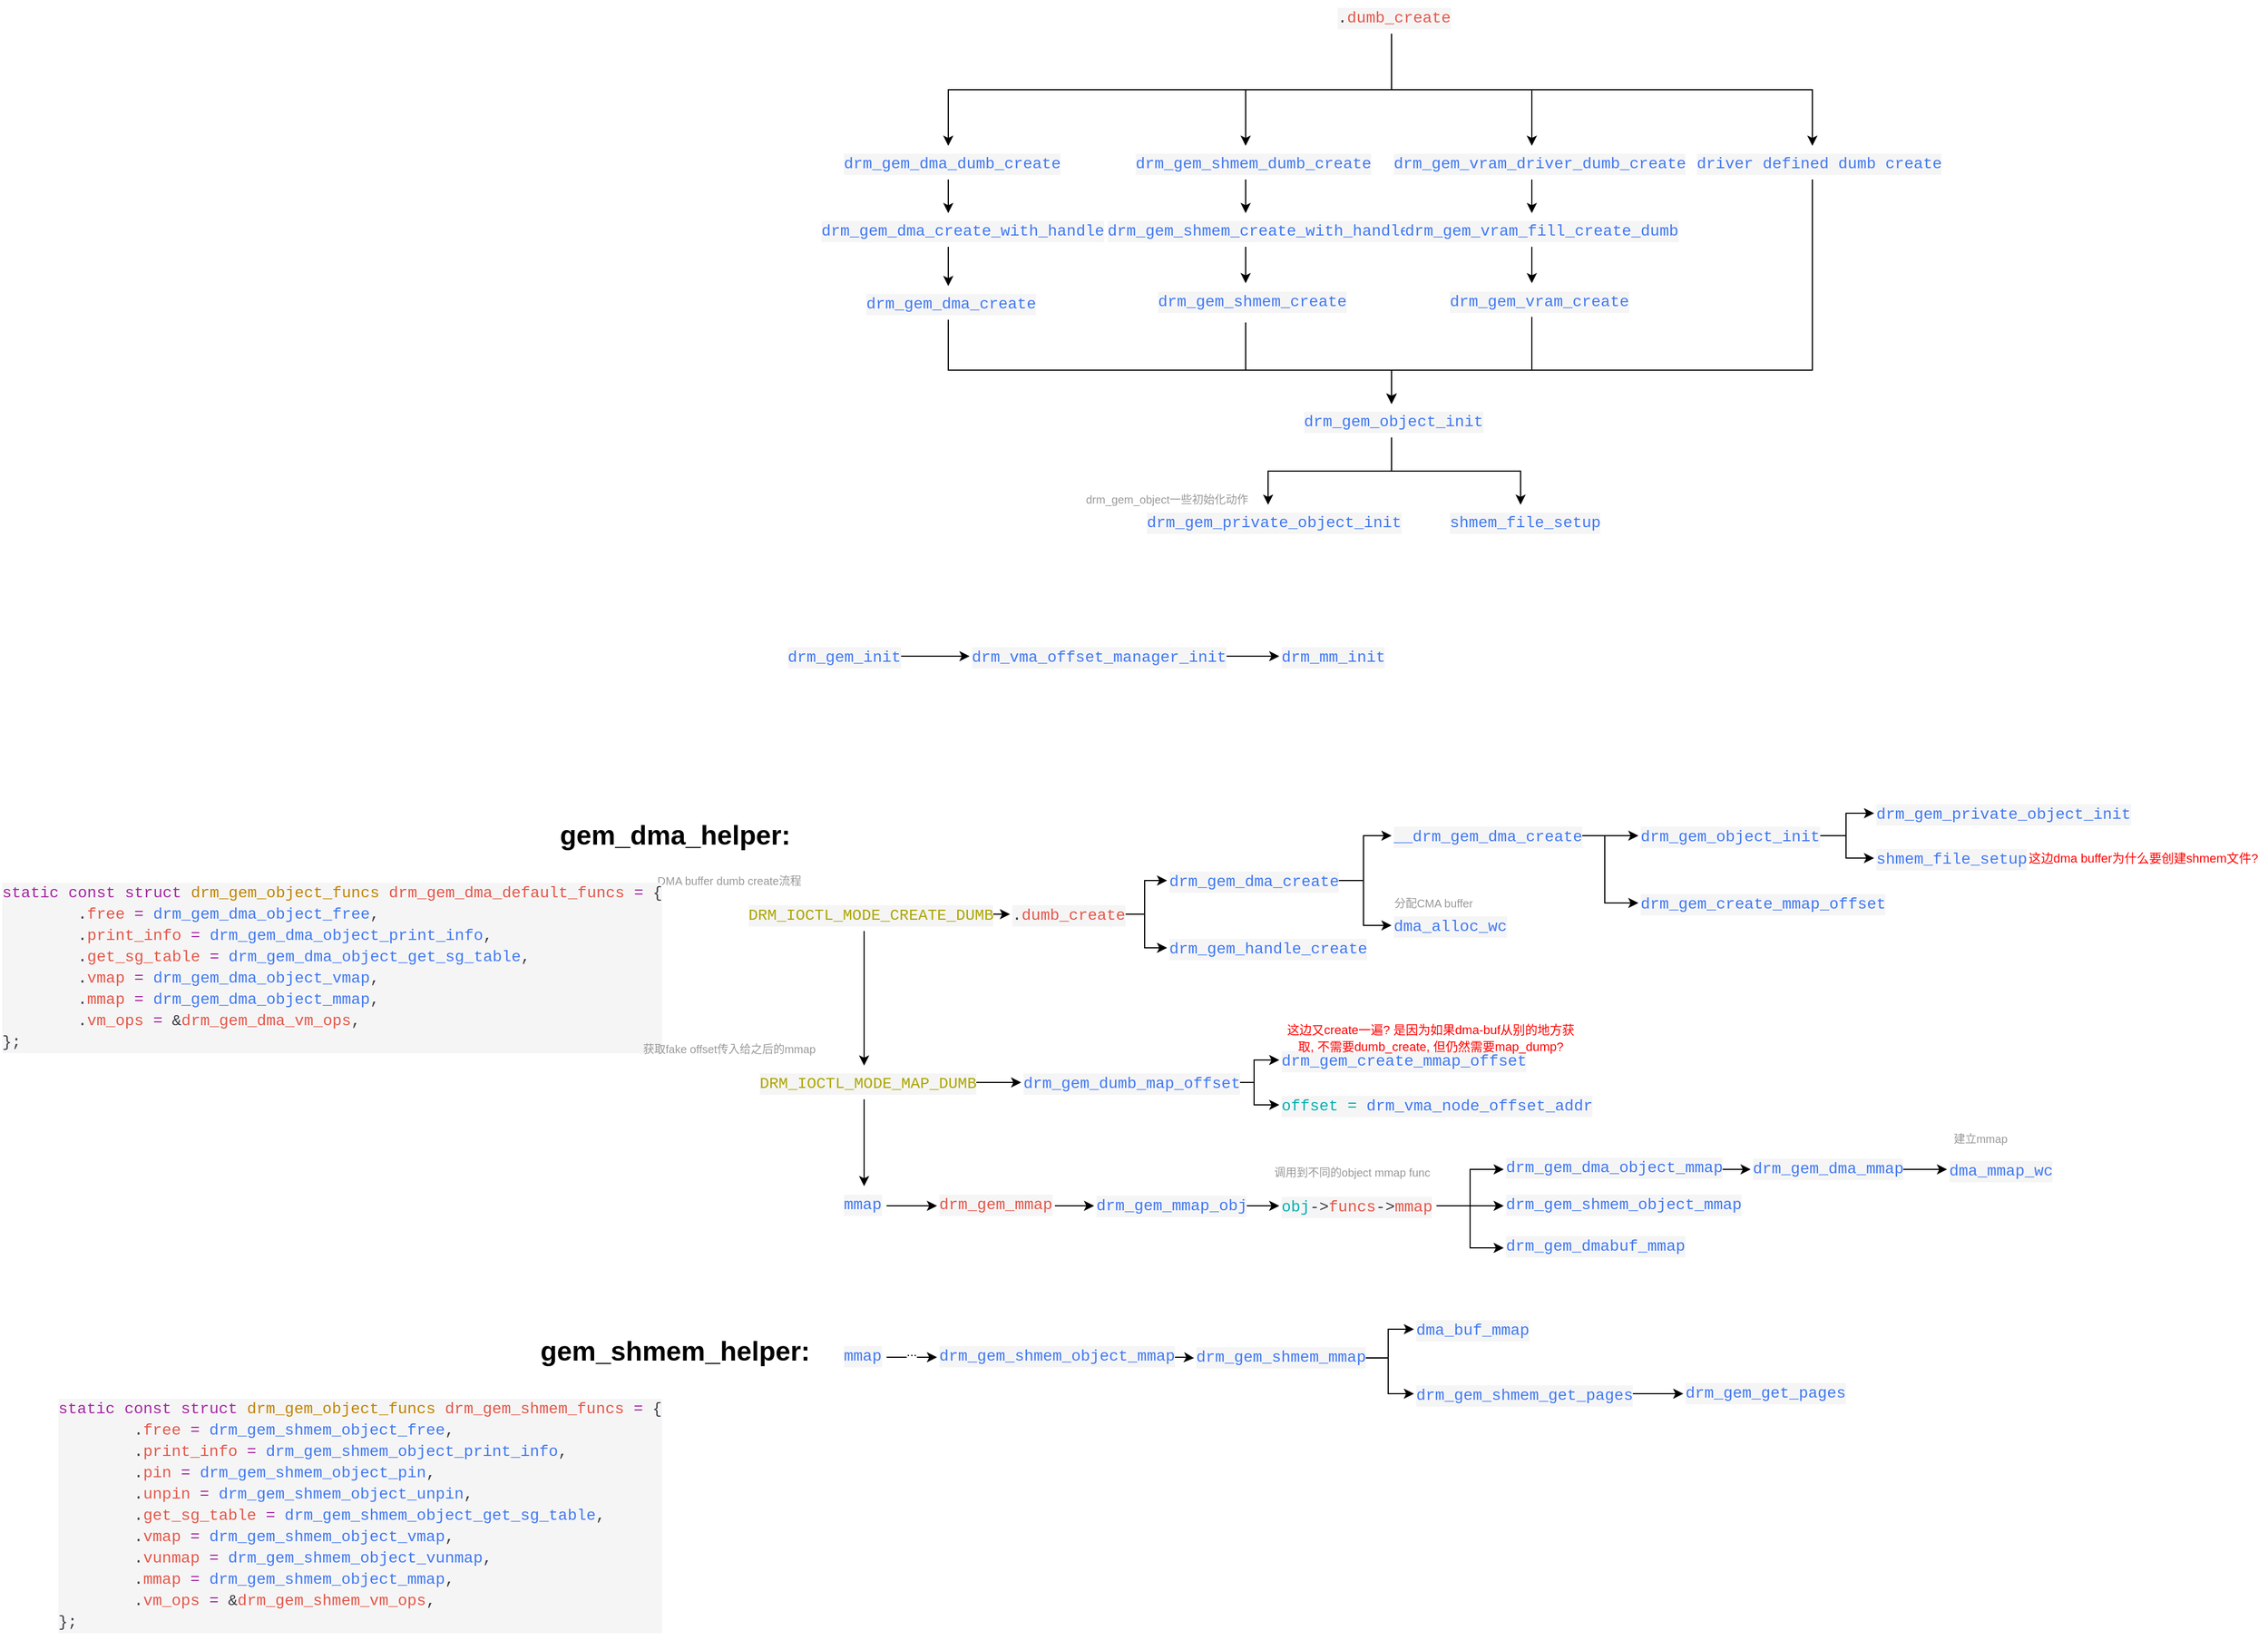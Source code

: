 <mxfile version="25.0.3">
  <diagram name="Page-1" id="AEgjjvO949h8U1DsjeQs">
    <mxGraphModel dx="2079" dy="1802" grid="1" gridSize="10" guides="1" tooltips="1" connect="1" arrows="1" fold="1" page="1" pageScale="1" pageWidth="827" pageHeight="1169" math="0" shadow="0">
      <root>
        <mxCell id="0" />
        <mxCell id="1" parent="0" />
        <mxCell id="wKVGD-c93seen6UMFnr9-6" style="edgeStyle=orthogonalEdgeStyle;rounded=0;orthogonalLoop=1;jettySize=auto;html=1;exitX=0.5;exitY=1;exitDx=0;exitDy=0;entryX=0.5;entryY=0;entryDx=0;entryDy=0;" parent="1" source="wKVGD-c93seen6UMFnr9-2" target="wKVGD-c93seen6UMFnr9-4" edge="1">
          <mxGeometry relative="1" as="geometry" />
        </mxCell>
        <mxCell id="wKVGD-c93seen6UMFnr9-8" style="edgeStyle=orthogonalEdgeStyle;rounded=0;orthogonalLoop=1;jettySize=auto;html=1;exitX=0.5;exitY=1;exitDx=0;exitDy=0;entryX=0.5;entryY=0;entryDx=0;entryDy=0;" parent="1" source="wKVGD-c93seen6UMFnr9-2" target="wKVGD-c93seen6UMFnr9-7" edge="1">
          <mxGeometry relative="1" as="geometry" />
        </mxCell>
        <mxCell id="wKVGD-c93seen6UMFnr9-2" value="&lt;div style=&quot;color: #383a42;background-color: #f5f5f5;font-family: Consolas, &#39;Courier New&#39;, monospace;font-weight: normal;font-size: 14px;line-height: 19px;white-space: pre;&quot;&gt;&lt;div&gt;&lt;span style=&quot;color: #4078f2;&quot;&gt;drm_gem_object_init&lt;/span&gt;&lt;/div&gt;&lt;/div&gt;" style="text;whiteSpace=wrap;html=1;" parent="1" vertex="1">
          <mxGeometry x="510" y="-150" width="160" height="30" as="geometry" />
        </mxCell>
        <mxCell id="wKVGD-c93seen6UMFnr9-4" value="&lt;div style=&quot;color: #383a42;background-color: #f5f5f5;font-family: Consolas, &#39;Courier New&#39;, monospace;font-weight: normal;font-size: 14px;line-height: 19px;white-space: pre;&quot;&gt;&lt;div&gt;&lt;span style=&quot;color: #4078f2;&quot;&gt;drm_gem_private_object_init&lt;/span&gt;&lt;/div&gt;&lt;/div&gt;" style="text;whiteSpace=wrap;html=1;" parent="1" vertex="1">
          <mxGeometry x="370" y="-60" width="220" height="30" as="geometry" />
        </mxCell>
        <mxCell id="wKVGD-c93seen6UMFnr9-5" value="&lt;font color=&quot;#999999&quot; style=&quot;font-size: 10px;&quot;&gt;drm_gem_object一些初始化动作&lt;/font&gt;" style="text;html=1;align=center;verticalAlign=middle;whiteSpace=wrap;rounded=0;" parent="1" vertex="1">
          <mxGeometry x="300" y="-80" width="180" height="30" as="geometry" />
        </mxCell>
        <mxCell id="wKVGD-c93seen6UMFnr9-7" value="&lt;div style=&quot;color: #383a42;background-color: #f5f5f5;font-family: Consolas, &#39;Courier New&#39;, monospace;font-weight: normal;font-size: 14px;line-height: 19px;white-space: pre;&quot;&gt;&lt;div&gt;&lt;span style=&quot;color: #4078f2;&quot;&gt;shmem_file_setup&lt;/span&gt;&lt;/div&gt;&lt;/div&gt;" style="text;whiteSpace=wrap;html=1;" parent="1" vertex="1">
          <mxGeometry x="640" y="-60" width="130" height="30" as="geometry" />
        </mxCell>
        <mxCell id="wKVGD-c93seen6UMFnr9-26" style="edgeStyle=orthogonalEdgeStyle;rounded=0;orthogonalLoop=1;jettySize=auto;html=1;exitX=0.5;exitY=1;exitDx=0;exitDy=0;entryX=0.5;entryY=0;entryDx=0;entryDy=0;" parent="1" source="wKVGD-c93seen6UMFnr9-9" target="wKVGD-c93seen6UMFnr9-10" edge="1">
          <mxGeometry relative="1" as="geometry" />
        </mxCell>
        <mxCell id="wKVGD-c93seen6UMFnr9-51" style="edgeStyle=orthogonalEdgeStyle;rounded=0;orthogonalLoop=1;jettySize=auto;html=1;exitX=0.5;exitY=1;exitDx=0;exitDy=0;entryX=0.5;entryY=0;entryDx=0;entryDy=0;" parent="1" source="wKVGD-c93seen6UMFnr9-9" target="wKVGD-c93seen6UMFnr9-49" edge="1">
          <mxGeometry relative="1" as="geometry" />
        </mxCell>
        <mxCell id="wKVGD-c93seen6UMFnr9-57" style="edgeStyle=orthogonalEdgeStyle;rounded=0;orthogonalLoop=1;jettySize=auto;html=1;exitX=0.5;exitY=1;exitDx=0;exitDy=0;entryX=0.5;entryY=0;entryDx=0;entryDy=0;" parent="1" source="wKVGD-c93seen6UMFnr9-9" target="wKVGD-c93seen6UMFnr9-53" edge="1">
          <mxGeometry relative="1" as="geometry" />
        </mxCell>
        <mxCell id="wKVGD-c93seen6UMFnr9-58" style="edgeStyle=orthogonalEdgeStyle;rounded=0;orthogonalLoop=1;jettySize=auto;html=1;exitX=0.5;exitY=1;exitDx=0;exitDy=0;entryX=0.5;entryY=0;entryDx=0;entryDy=0;" parent="1" source="wKVGD-c93seen6UMFnr9-9" target="wKVGD-c93seen6UMFnr9-36" edge="1">
          <mxGeometry relative="1" as="geometry" />
        </mxCell>
        <mxCell id="wKVGD-c93seen6UMFnr9-9" value="&lt;div style=&quot;color: #383a42;background-color: #f5f5f5;font-family: Consolas, &#39;Courier New&#39;, monospace;font-weight: normal;font-size: 14px;line-height: 19px;white-space: pre;&quot;&gt;&lt;div style=&quot;line-height: 19px;&quot;&gt;.&lt;span style=&quot;color: #e45649;&quot;&gt;dumb_create&lt;/span&gt;&lt;/div&gt;&lt;/div&gt;" style="text;whiteSpace=wrap;html=1;" parent="1" vertex="1">
          <mxGeometry x="540" y="-510" width="100" height="30" as="geometry" />
        </mxCell>
        <mxCell id="wKVGD-c93seen6UMFnr9-44" value="" style="edgeStyle=orthogonalEdgeStyle;rounded=0;orthogonalLoop=1;jettySize=auto;html=1;" parent="1" source="wKVGD-c93seen6UMFnr9-10" target="wKVGD-c93seen6UMFnr9-14" edge="1">
          <mxGeometry relative="1" as="geometry" />
        </mxCell>
        <mxCell id="wKVGD-c93seen6UMFnr9-10" value="&lt;div style=&quot;color: #383a42;background-color: #f5f5f5;font-family: Consolas, &#39;Courier New&#39;, monospace;font-weight: normal;font-size: 14px;line-height: 19px;white-space: pre;&quot;&gt;&lt;div style=&quot;line-height: 19px;&quot;&gt;&lt;span style=&quot;color: #4078f2;&quot;&gt;drm_gem_dma_dumb_create&lt;/span&gt;&lt;/div&gt;&lt;/div&gt;" style="text;whiteSpace=wrap;html=1;" parent="1" vertex="1">
          <mxGeometry x="100" y="-380" width="190" height="30" as="geometry" />
        </mxCell>
        <mxCell id="wKVGD-c93seen6UMFnr9-65" style="edgeStyle=orthogonalEdgeStyle;rounded=0;orthogonalLoop=1;jettySize=auto;html=1;exitX=0.5;exitY=1;exitDx=0;exitDy=0;entryX=0.5;entryY=0;entryDx=0;entryDy=0;" parent="1" source="wKVGD-c93seen6UMFnr9-12" target="wKVGD-c93seen6UMFnr9-2" edge="1">
          <mxGeometry relative="1" as="geometry">
            <Array as="points">
              <mxPoint x="195" y="-180" />
              <mxPoint x="590" y="-180" />
            </Array>
          </mxGeometry>
        </mxCell>
        <mxCell id="wKVGD-c93seen6UMFnr9-12" value="&lt;div style=&quot;color: #383a42;background-color: #f5f5f5;font-family: Consolas, &#39;Courier New&#39;, monospace;font-weight: normal;font-size: 14px;line-height: 19px;white-space: pre;&quot;&gt;&lt;div&gt;&lt;span style=&quot;color: #4078f2;&quot;&gt;drm_gem_dma_create&lt;/span&gt;&lt;/div&gt;&lt;/div&gt;" style="text;whiteSpace=wrap;html=1;" parent="1" vertex="1">
          <mxGeometry x="120" y="-255" width="150" height="30" as="geometry" />
        </mxCell>
        <mxCell id="wKVGD-c93seen6UMFnr9-15" style="edgeStyle=orthogonalEdgeStyle;rounded=0;orthogonalLoop=1;jettySize=auto;html=1;exitX=0.5;exitY=1;exitDx=0;exitDy=0;entryX=0.5;entryY=0;entryDx=0;entryDy=0;" parent="1" source="wKVGD-c93seen6UMFnr9-14" target="wKVGD-c93seen6UMFnr9-12" edge="1">
          <mxGeometry relative="1" as="geometry" />
        </mxCell>
        <mxCell id="wKVGD-c93seen6UMFnr9-14" value="&lt;div style=&quot;color: #383a42;background-color: #f5f5f5;font-family: Consolas, &#39;Courier New&#39;, monospace;font-weight: normal;font-size: 14px;line-height: 19px;white-space: pre;&quot;&gt;&lt;div&gt;&lt;span style=&quot;color: #4078f2;&quot;&gt;drm_gem_dma_create_with_handle&lt;/span&gt;&lt;/div&gt;&lt;/div&gt;" style="text;whiteSpace=wrap;html=1;" parent="1" vertex="1">
          <mxGeometry x="80" y="-320" width="230" height="30" as="geometry" />
        </mxCell>
        <mxCell id="wKVGD-c93seen6UMFnr9-64" style="edgeStyle=orthogonalEdgeStyle;rounded=0;orthogonalLoop=1;jettySize=auto;html=1;exitX=0.5;exitY=1;exitDx=0;exitDy=0;entryX=0.5;entryY=0;entryDx=0;entryDy=0;" parent="1" source="wKVGD-c93seen6UMFnr9-31" target="wKVGD-c93seen6UMFnr9-2" edge="1">
          <mxGeometry relative="1" as="geometry">
            <Array as="points">
              <mxPoint x="715" y="-180" />
              <mxPoint x="590" y="-180" />
            </Array>
          </mxGeometry>
        </mxCell>
        <mxCell id="wKVGD-c93seen6UMFnr9-31" value="&lt;div style=&quot;color: #383a42;background-color: #f5f5f5;font-family: Consolas, &#39;Courier New&#39;, monospace;font-weight: normal;font-size: 14px;line-height: 19px;white-space: pre;&quot;&gt;&lt;div&gt;&lt;span style=&quot;color: #4078f2;&quot;&gt;drm_gem_vram_create&lt;/span&gt;&lt;/div&gt;&lt;/div&gt;" style="text;whiteSpace=wrap;html=1;" parent="1" vertex="1">
          <mxGeometry x="640" y="-257.5" width="150" height="30" as="geometry" />
        </mxCell>
        <mxCell id="wKVGD-c93seen6UMFnr9-37" style="edgeStyle=orthogonalEdgeStyle;rounded=0;orthogonalLoop=1;jettySize=auto;html=1;exitX=0.5;exitY=1;exitDx=0;exitDy=0;entryX=0.5;entryY=0;entryDx=0;entryDy=0;" parent="1" source="wKVGD-c93seen6UMFnr9-36" target="wKVGD-c93seen6UMFnr9-2" edge="1">
          <mxGeometry relative="1" as="geometry">
            <Array as="points">
              <mxPoint x="965" y="-180" />
              <mxPoint x="590" y="-180" />
              <mxPoint x="590" y="-150" />
            </Array>
          </mxGeometry>
        </mxCell>
        <mxCell id="wKVGD-c93seen6UMFnr9-36" value="&lt;div style=&quot;color: #383a42;background-color: #f5f5f5;font-family: Consolas, &#39;Courier New&#39;, monospace;font-weight: normal;font-size: 14px;line-height: 19px;white-space: pre;&quot;&gt;&lt;div&gt;&lt;span style=&quot;color: #4078f2;&quot;&gt;driver defined dumb create&lt;/span&gt;&lt;/div&gt;&lt;/div&gt;" style="text;whiteSpace=wrap;html=1;" parent="1" vertex="1">
          <mxGeometry x="860" y="-380" width="210" height="30" as="geometry" />
        </mxCell>
        <mxCell id="wKVGD-c93seen6UMFnr9-61" style="edgeStyle=orthogonalEdgeStyle;rounded=0;orthogonalLoop=1;jettySize=auto;html=1;exitX=0.5;exitY=1;exitDx=0;exitDy=0;entryX=0.5;entryY=0;entryDx=0;entryDy=0;" parent="1" source="wKVGD-c93seen6UMFnr9-38" target="wKVGD-c93seen6UMFnr9-2" edge="1">
          <mxGeometry relative="1" as="geometry">
            <Array as="points">
              <mxPoint x="460" y="-180" />
              <mxPoint x="590" y="-180" />
            </Array>
          </mxGeometry>
        </mxCell>
        <mxCell id="wKVGD-c93seen6UMFnr9-38" value="&lt;div style=&quot;color: #383a42;background-color: #f5f5f5;font-family: Consolas, &#39;Courier New&#39;, monospace;font-weight: normal;font-size: 14px;line-height: 19px;white-space: pre;&quot;&gt;&lt;div&gt;&lt;span style=&quot;color: #4078f2;&quot;&gt;drm_gem_shmem_create&lt;/span&gt;&lt;/div&gt;&lt;/div&gt;" style="text;whiteSpace=wrap;html=1;" parent="1" vertex="1">
          <mxGeometry x="380" y="-257.5" width="160" height="35" as="geometry" />
        </mxCell>
        <mxCell id="wKVGD-c93seen6UMFnr9-45" value="" style="edgeStyle=orthogonalEdgeStyle;rounded=0;orthogonalLoop=1;jettySize=auto;html=1;" parent="1" source="wKVGD-c93seen6UMFnr9-40" target="wKVGD-c93seen6UMFnr9-38" edge="1">
          <mxGeometry relative="1" as="geometry" />
        </mxCell>
        <mxCell id="wKVGD-c93seen6UMFnr9-40" value="&lt;div style=&quot;color: #383a42;background-color: #f5f5f5;font-family: Consolas, &#39;Courier New&#39;, monospace;font-weight: normal;font-size: 14px;line-height: 19px;white-space: pre;&quot;&gt;&lt;div&gt;&lt;span style=&quot;color: #4078f2;&quot;&gt;drm_gem_shmem_create_with_handle&lt;/span&gt;&lt;/div&gt;&lt;/div&gt;" style="text;whiteSpace=wrap;html=1;" parent="1" vertex="1">
          <mxGeometry x="335" y="-320" width="250" height="30" as="geometry" />
        </mxCell>
        <mxCell id="wKVGD-c93seen6UMFnr9-50" value="" style="edgeStyle=orthogonalEdgeStyle;rounded=0;orthogonalLoop=1;jettySize=auto;html=1;" parent="1" source="wKVGD-c93seen6UMFnr9-49" target="wKVGD-c93seen6UMFnr9-40" edge="1">
          <mxGeometry relative="1" as="geometry" />
        </mxCell>
        <mxCell id="wKVGD-c93seen6UMFnr9-49" value="&lt;div style=&quot;color: #383a42;background-color: #f5f5f5;font-family: Consolas, &#39;Courier New&#39;, monospace;font-weight: normal;font-size: 14px;line-height: 19px;white-space: pre;&quot;&gt;&lt;div&gt;&lt;span style=&quot;color: #4078f2;&quot;&gt;drm_gem_shmem_dumb_create&lt;/span&gt;&lt;/div&gt;&lt;/div&gt;" style="text;whiteSpace=wrap;html=1;" parent="1" vertex="1">
          <mxGeometry x="360" y="-380" width="200" height="30" as="geometry" />
        </mxCell>
        <mxCell id="wKVGD-c93seen6UMFnr9-54" style="edgeStyle=orthogonalEdgeStyle;rounded=0;orthogonalLoop=1;jettySize=auto;html=1;exitX=0.5;exitY=1;exitDx=0;exitDy=0;entryX=0.5;entryY=0;entryDx=0;entryDy=0;" parent="1" source="wKVGD-c93seen6UMFnr9-52" target="wKVGD-c93seen6UMFnr9-31" edge="1">
          <mxGeometry relative="1" as="geometry" />
        </mxCell>
        <mxCell id="wKVGD-c93seen6UMFnr9-52" value="&lt;div style=&quot;color: #383a42;background-color: #f5f5f5;font-family: Consolas, &#39;Courier New&#39;, monospace;font-weight: normal;font-size: 14px;line-height: 19px;white-space: pre;&quot;&gt;&lt;div&gt;&lt;span style=&quot;color: #4078f2;&quot;&gt;drm_gem_vram_fill_create_dumb&lt;/span&gt;&lt;/div&gt;&lt;/div&gt;" style="text;whiteSpace=wrap;html=1;" parent="1" vertex="1">
          <mxGeometry x="600" y="-320" width="230" height="30" as="geometry" />
        </mxCell>
        <mxCell id="wKVGD-c93seen6UMFnr9-56" value="" style="edgeStyle=orthogonalEdgeStyle;rounded=0;orthogonalLoop=1;jettySize=auto;html=1;" parent="1" source="wKVGD-c93seen6UMFnr9-53" target="wKVGD-c93seen6UMFnr9-52" edge="1">
          <mxGeometry relative="1" as="geometry" />
        </mxCell>
        <mxCell id="wKVGD-c93seen6UMFnr9-53" value="&lt;div style=&quot;color: #383a42;background-color: #f5f5f5;font-family: Consolas, &#39;Courier New&#39;, monospace;font-weight: normal;font-size: 14px;line-height: 19px;white-space: pre;&quot;&gt;&lt;div&gt;&lt;span style=&quot;color: #4078f2;&quot;&gt;drm_gem_vram_driver_dumb_create&lt;/span&gt;&lt;/div&gt;&lt;/div&gt;" style="text;whiteSpace=wrap;html=1;" parent="1" vertex="1">
          <mxGeometry x="590" y="-380" width="250" height="30" as="geometry" />
        </mxCell>
        <mxCell id="eWLAhaIdttEymazcUADF-34" style="edgeStyle=orthogonalEdgeStyle;rounded=0;orthogonalLoop=1;jettySize=auto;html=1;exitX=1;exitY=0.5;exitDx=0;exitDy=0;entryX=0;entryY=0.5;entryDx=0;entryDy=0;" parent="1" source="wKVGD-c93seen6UMFnr9-66" target="wKVGD-c93seen6UMFnr9-67" edge="1">
          <mxGeometry relative="1" as="geometry" />
        </mxCell>
        <mxCell id="eWLAhaIdttEymazcUADF-35" style="edgeStyle=orthogonalEdgeStyle;rounded=0;orthogonalLoop=1;jettySize=auto;html=1;exitX=1;exitY=0.5;exitDx=0;exitDy=0;entryX=0;entryY=0.5;entryDx=0;entryDy=0;" parent="1" source="wKVGD-c93seen6UMFnr9-66" target="eWLAhaIdttEymazcUADF-23" edge="1">
          <mxGeometry relative="1" as="geometry" />
        </mxCell>
        <mxCell id="wKVGD-c93seen6UMFnr9-66" value="&lt;div style=&quot;color: #383a42;background-color: #f5f5f5;font-family: Consolas, &#39;Courier New&#39;, monospace;font-weight: normal;font-size: 14px;line-height: 19px;white-space: pre;&quot;&gt;&lt;div&gt;&lt;span style=&quot;color: #4078f2;&quot;&gt;drm_gem_dma_create&lt;/span&gt;&lt;/div&gt;&lt;/div&gt;" style="text;whiteSpace=wrap;html=1;" parent="1" vertex="1">
          <mxGeometry x="390" y="260" width="150" height="30" as="geometry" />
        </mxCell>
        <mxCell id="eWLAhaIdttEymazcUADF-37" style="edgeStyle=orthogonalEdgeStyle;rounded=0;orthogonalLoop=1;jettySize=auto;html=1;exitX=1;exitY=0.5;exitDx=0;exitDy=0;entryX=0;entryY=0.5;entryDx=0;entryDy=0;" parent="1" source="wKVGD-c93seen6UMFnr9-67" target="wKVGD-c93seen6UMFnr9-71" edge="1">
          <mxGeometry relative="1" as="geometry" />
        </mxCell>
        <mxCell id="eWLAhaIdttEymazcUADF-38" style="edgeStyle=orthogonalEdgeStyle;rounded=0;orthogonalLoop=1;jettySize=auto;html=1;exitX=1;exitY=0.5;exitDx=0;exitDy=0;entryX=0;entryY=0.5;entryDx=0;entryDy=0;" parent="1" source="wKVGD-c93seen6UMFnr9-67" target="eWLAhaIdttEymazcUADF-27" edge="1">
          <mxGeometry relative="1" as="geometry" />
        </mxCell>
        <mxCell id="wKVGD-c93seen6UMFnr9-67" value="&lt;div style=&quot;color: #383a42;background-color: #f5f5f5;font-family: Consolas, &#39;Courier New&#39;, monospace;font-weight: normal;font-size: 14px;line-height: 19px;white-space: pre;&quot;&gt;&lt;div&gt;&lt;span style=&quot;color: #4078f2;&quot;&gt;__drm_gem_dma_create&lt;/span&gt;&lt;/div&gt;&lt;/div&gt;" style="text;whiteSpace=wrap;html=1;" parent="1" vertex="1">
          <mxGeometry x="590" y="220" width="160" height="30" as="geometry" />
        </mxCell>
        <mxCell id="eWLAhaIdttEymazcUADF-47" style="edgeStyle=orthogonalEdgeStyle;rounded=0;orthogonalLoop=1;jettySize=auto;html=1;exitX=1;exitY=0.5;exitDx=0;exitDy=0;entryX=0;entryY=0.5;entryDx=0;entryDy=0;" parent="1" source="wKVGD-c93seen6UMFnr9-71" target="eWLAhaIdttEymazcUADF-46" edge="1">
          <mxGeometry relative="1" as="geometry" />
        </mxCell>
        <mxCell id="eWLAhaIdttEymazcUADF-49" style="edgeStyle=orthogonalEdgeStyle;rounded=0;orthogonalLoop=1;jettySize=auto;html=1;exitX=1;exitY=0.5;exitDx=0;exitDy=0;entryX=0;entryY=0.5;entryDx=0;entryDy=0;" parent="1" source="wKVGD-c93seen6UMFnr9-71" target="eWLAhaIdttEymazcUADF-48" edge="1">
          <mxGeometry relative="1" as="geometry" />
        </mxCell>
        <mxCell id="wKVGD-c93seen6UMFnr9-71" value="&lt;div style=&quot;color: #383a42;background-color: #f5f5f5;font-family: Consolas, &#39;Courier New&#39;, monospace;font-weight: normal;font-size: 14px;line-height: 19px;white-space: pre;&quot;&gt;&lt;div&gt;&lt;span style=&quot;color: #4078f2;&quot;&gt;drm_gem_object_init&lt;/span&gt;&lt;/div&gt;&lt;/div&gt;" style="text;whiteSpace=wrap;html=1;" parent="1" vertex="1">
          <mxGeometry x="810" y="220" width="160" height="30" as="geometry" />
        </mxCell>
        <mxCell id="eWLAhaIdttEymazcUADF-31" value="" style="edgeStyle=orthogonalEdgeStyle;rounded=0;orthogonalLoop=1;jettySize=auto;html=1;" parent="1" source="eWLAhaIdttEymazcUADF-16" target="eWLAhaIdttEymazcUADF-17" edge="1">
          <mxGeometry relative="1" as="geometry" />
        </mxCell>
        <mxCell id="eWLAhaIdttEymazcUADF-40" style="edgeStyle=orthogonalEdgeStyle;rounded=0;orthogonalLoop=1;jettySize=auto;html=1;entryX=0.5;entryY=0;entryDx=0;entryDy=0;" parent="1" source="eWLAhaIdttEymazcUADF-16" target="eWLAhaIdttEymazcUADF-39" edge="1">
          <mxGeometry relative="1" as="geometry" />
        </mxCell>
        <mxCell id="eWLAhaIdttEymazcUADF-16" value="&lt;div style=&quot;color: #383a42;background-color: #f5f5f5;font-family: Consolas, &#39;Courier New&#39;, monospace;font-weight: normal;font-size: 14px;line-height: 19px;white-space: pre;&quot;&gt;&lt;div&gt;&lt;span style=&quot;color: #aca600;&quot;&gt;DRM_IOCTL_MODE_CREATE_DUMB&lt;/span&gt;&lt;/div&gt;&lt;/div&gt;" style="text;whiteSpace=wrap;html=1;" parent="1" vertex="1">
          <mxGeometry x="15" y="290" width="210" height="30" as="geometry" />
        </mxCell>
        <mxCell id="eWLAhaIdttEymazcUADF-32" value="" style="edgeStyle=orthogonalEdgeStyle;rounded=0;orthogonalLoop=1;jettySize=auto;html=1;" parent="1" source="eWLAhaIdttEymazcUADF-17" target="wKVGD-c93seen6UMFnr9-66" edge="1">
          <mxGeometry relative="1" as="geometry" />
        </mxCell>
        <mxCell id="eWLAhaIdttEymazcUADF-101" style="edgeStyle=orthogonalEdgeStyle;rounded=0;orthogonalLoop=1;jettySize=auto;html=1;exitX=1;exitY=0.5;exitDx=0;exitDy=0;entryX=0;entryY=0.5;entryDx=0;entryDy=0;" parent="1" source="eWLAhaIdttEymazcUADF-17" target="eWLAhaIdttEymazcUADF-100" edge="1">
          <mxGeometry relative="1" as="geometry" />
        </mxCell>
        <mxCell id="eWLAhaIdttEymazcUADF-17" value="&lt;div style=&quot;color: #383a42;background-color: #f5f5f5;font-family: Consolas, &#39;Courier New&#39;, monospace;font-weight: normal;font-size: 14px;line-height: 19px;white-space: pre;&quot;&gt;&lt;div style=&quot;line-height: 19px;&quot;&gt;.&lt;span style=&quot;color: #e45649;&quot;&gt;dumb_create&lt;/span&gt;&lt;/div&gt;&lt;/div&gt;" style="text;whiteSpace=wrap;html=1;" parent="1" vertex="1">
          <mxGeometry x="250" y="290" width="100" height="30" as="geometry" />
        </mxCell>
        <mxCell id="eWLAhaIdttEymazcUADF-21" value="&lt;font color=&quot;#999999&quot;&gt;&lt;span style=&quot;font-size: 10px;&quot;&gt;DMA buffer dumb create流程&lt;/span&gt;&lt;/font&gt;" style="text;html=1;align=center;verticalAlign=middle;whiteSpace=wrap;rounded=0;" parent="1" vertex="1">
          <mxGeometry x="-90" y="260" width="180" height="30" as="geometry" />
        </mxCell>
        <mxCell id="eWLAhaIdttEymazcUADF-23" value="&lt;div style=&quot;color: #383a42;background-color: #f5f5f5;font-family: Consolas, &#39;Courier New&#39;, monospace;font-weight: normal;font-size: 14px;line-height: 19px;white-space: pre;&quot;&gt;&lt;div&gt;&lt;span style=&quot;color: #4078f2;&quot;&gt;dma_alloc_wc&lt;/span&gt;&lt;/div&gt;&lt;/div&gt;" style="text;whiteSpace=wrap;html=1;" parent="1" vertex="1">
          <mxGeometry x="590" y="300" width="100" height="30" as="geometry" />
        </mxCell>
        <mxCell id="eWLAhaIdttEymazcUADF-27" value="&lt;div style=&quot;color: #383a42;background-color: #f5f5f5;font-family: Consolas, &#39;Courier New&#39;, monospace;font-weight: normal;font-size: 14px;line-height: 19px;white-space: pre;&quot;&gt;&lt;div&gt;&lt;span style=&quot;color: #4078f2;&quot;&gt;drm_gem_create_mmap_offset&lt;/span&gt;&lt;/div&gt;&lt;/div&gt;" style="text;whiteSpace=wrap;html=1;" parent="1" vertex="1">
          <mxGeometry x="810" y="280" width="210" height="30" as="geometry" />
        </mxCell>
        <mxCell id="eWLAhaIdttEymazcUADF-45" value="" style="edgeStyle=orthogonalEdgeStyle;rounded=0;orthogonalLoop=1;jettySize=auto;html=1;" parent="1" source="eWLAhaIdttEymazcUADF-39" target="eWLAhaIdttEymazcUADF-41" edge="1">
          <mxGeometry relative="1" as="geometry" />
        </mxCell>
        <mxCell id="eWLAhaIdttEymazcUADF-69" value="" style="edgeStyle=orthogonalEdgeStyle;rounded=0;orthogonalLoop=1;jettySize=auto;html=1;" parent="1" source="eWLAhaIdttEymazcUADF-39" target="eWLAhaIdttEymazcUADF-67" edge="1">
          <mxGeometry relative="1" as="geometry" />
        </mxCell>
        <mxCell id="eWLAhaIdttEymazcUADF-39" value="&lt;div style=&quot;color: #383a42;background-color: #f5f5f5;font-family: Consolas, &#39;Courier New&#39;, monospace;font-weight: normal;font-size: 14px;line-height: 19px;white-space: pre;&quot;&gt;&lt;div&gt;&lt;span style=&quot;color: #aca600;&quot;&gt;DRM_IOCTL_MODE_MAP_DUMB&lt;/span&gt;&lt;/div&gt;&lt;/div&gt;" style="text;whiteSpace=wrap;html=1;" parent="1" vertex="1">
          <mxGeometry x="25" y="440" width="190" height="30" as="geometry" />
        </mxCell>
        <mxCell id="eWLAhaIdttEymazcUADF-63" value="" style="edgeStyle=orthogonalEdgeStyle;rounded=0;orthogonalLoop=1;jettySize=auto;html=1;" parent="1" source="eWLAhaIdttEymazcUADF-41" target="eWLAhaIdttEymazcUADF-60" edge="1">
          <mxGeometry relative="1" as="geometry" />
        </mxCell>
        <mxCell id="eWLAhaIdttEymazcUADF-66" style="edgeStyle=orthogonalEdgeStyle;rounded=0;orthogonalLoop=1;jettySize=auto;html=1;exitX=1;exitY=0.5;exitDx=0;exitDy=0;entryX=0;entryY=0.5;entryDx=0;entryDy=0;" parent="1" source="eWLAhaIdttEymazcUADF-41" target="eWLAhaIdttEymazcUADF-65" edge="1">
          <mxGeometry relative="1" as="geometry" />
        </mxCell>
        <mxCell id="eWLAhaIdttEymazcUADF-41" value="&lt;div style=&quot;color: #383a42;background-color: #f5f5f5;font-family: Consolas, &#39;Courier New&#39;, monospace;font-weight: normal;font-size: 14px;line-height: 19px;white-space: pre;&quot;&gt;&lt;div&gt;&lt;span style=&quot;color: #4078f2;&quot;&gt;drm_gem_dumb_map_offset&lt;/span&gt;&lt;/div&gt;&lt;/div&gt;" style="text;whiteSpace=wrap;html=1;" parent="1" vertex="1">
          <mxGeometry x="260" y="440" width="185" height="30" as="geometry" />
        </mxCell>
        <mxCell id="eWLAhaIdttEymazcUADF-46" value="&lt;div style=&quot;color: #383a42;background-color: #f5f5f5;font-family: Consolas, &#39;Courier New&#39;, monospace;font-weight: normal;font-size: 14px;line-height: 19px;white-space: pre;&quot;&gt;&lt;div&gt;&lt;span style=&quot;color: #4078f2;&quot;&gt;drm_gem_private_object_init&lt;/span&gt;&lt;/div&gt;&lt;/div&gt;" style="text;whiteSpace=wrap;html=1;" parent="1" vertex="1">
          <mxGeometry x="1020" y="200" width="220" height="30" as="geometry" />
        </mxCell>
        <mxCell id="eWLAhaIdttEymazcUADF-48" value="&lt;div style=&quot;color: #383a42;background-color: #f5f5f5;font-family: Consolas, &#39;Courier New&#39;, monospace;font-weight: normal;font-size: 14px;line-height: 19px;white-space: pre;&quot;&gt;&lt;div&gt;&lt;span style=&quot;color: #4078f2;&quot;&gt;shmem_file_setup&lt;/span&gt;&lt;/div&gt;&lt;/div&gt;" style="text;whiteSpace=wrap;html=1;" parent="1" vertex="1">
          <mxGeometry x="1020" y="240" width="130" height="30" as="geometry" />
        </mxCell>
        <mxCell id="eWLAhaIdttEymazcUADF-50" value="&lt;font color=&quot;#ff0000&quot; style=&quot;font-size: 11px;&quot;&gt;这边dma buffer为什么要创建shmem文件?&lt;/font&gt;" style="text;html=1;align=center;verticalAlign=middle;whiteSpace=wrap;rounded=0;" parent="1" vertex="1">
          <mxGeometry x="1150" y="240" width="220" height="30" as="geometry" />
        </mxCell>
        <mxCell id="eWLAhaIdttEymazcUADF-51" value="&lt;div style=&quot;color: #383a42;background-color: #f5f5f5;font-family: Consolas, &#39;Courier New&#39;, monospace;font-weight: normal;font-size: 14px;line-height: 19px;white-space: pre;&quot;&gt;&lt;div&gt;&lt;span style=&quot;color: #a626a4;&quot;&gt;static&lt;/span&gt;&lt;span style=&quot;color: #383a42;&quot;&gt; &lt;/span&gt;&lt;span style=&quot;color: #a626a4;&quot;&gt;const&lt;/span&gt;&lt;span style=&quot;color: #383a42;&quot;&gt; &lt;/span&gt;&lt;span style=&quot;color: #a626a4;&quot;&gt;struct&lt;/span&gt;&lt;span style=&quot;color: #383a42;&quot;&gt; &lt;/span&gt;&lt;span style=&quot;color: #c18401;&quot;&gt;drm_gem_object_funcs&lt;/span&gt;&lt;span style=&quot;color: #383a42;&quot;&gt; &lt;/span&gt;&lt;span style=&quot;color: #e45649;&quot;&gt;drm_gem_dma_default_funcs&lt;/span&gt;&lt;span style=&quot;color: #383a42;&quot;&gt; &lt;/span&gt;&lt;span style=&quot;color: #a626a4;&quot;&gt;=&lt;/span&gt;&lt;span style=&quot;color: #383a42;&quot;&gt; {&lt;/span&gt;&lt;/div&gt;&lt;div&gt;&lt;span style=&quot;color: #383a42;&quot;&gt;&amp;nbsp; &amp;nbsp; &amp;nbsp; &amp;nbsp; .&lt;/span&gt;&lt;span style=&quot;color: #e45649;&quot;&gt;free&lt;/span&gt;&lt;span style=&quot;color: #383a42;&quot;&gt; &lt;/span&gt;&lt;span style=&quot;color: #a626a4;&quot;&gt;=&lt;/span&gt;&lt;span style=&quot;color: #383a42;&quot;&gt; &lt;/span&gt;&lt;span style=&quot;color: #4078f2;&quot;&gt;drm_gem_dma_object_free&lt;/span&gt;&lt;span style=&quot;color: #383a42;&quot;&gt;,&lt;/span&gt;&lt;/div&gt;&lt;div&gt;&lt;span style=&quot;color: #383a42;&quot;&gt;&amp;nbsp; &amp;nbsp; &amp;nbsp; &amp;nbsp; .&lt;/span&gt;&lt;span style=&quot;color: #e45649;&quot;&gt;print_info&lt;/span&gt;&lt;span style=&quot;color: #383a42;&quot;&gt; &lt;/span&gt;&lt;span style=&quot;color: #a626a4;&quot;&gt;=&lt;/span&gt;&lt;span style=&quot;color: #383a42;&quot;&gt; &lt;/span&gt;&lt;span style=&quot;color: #4078f2;&quot;&gt;drm_gem_dma_object_print_info&lt;/span&gt;&lt;span style=&quot;color: #383a42;&quot;&gt;,&lt;/span&gt;&lt;/div&gt;&lt;div&gt;&lt;span style=&quot;color: #383a42;&quot;&gt;&amp;nbsp; &amp;nbsp; &amp;nbsp; &amp;nbsp; .&lt;/span&gt;&lt;span style=&quot;color: #e45649;&quot;&gt;get_sg_table&lt;/span&gt;&lt;span style=&quot;color: #383a42;&quot;&gt; &lt;/span&gt;&lt;span style=&quot;color: #a626a4;&quot;&gt;=&lt;/span&gt;&lt;span style=&quot;color: #383a42;&quot;&gt; &lt;/span&gt;&lt;span style=&quot;color: #4078f2;&quot;&gt;drm_gem_dma_object_get_sg_table&lt;/span&gt;&lt;span style=&quot;color: #383a42;&quot;&gt;,&lt;/span&gt;&lt;/div&gt;&lt;div&gt;&lt;span style=&quot;color: #383a42;&quot;&gt;&amp;nbsp; &amp;nbsp; &amp;nbsp; &amp;nbsp; .&lt;/span&gt;&lt;span style=&quot;color: #e45649;&quot;&gt;vmap&lt;/span&gt;&lt;span style=&quot;color: #383a42;&quot;&gt; &lt;/span&gt;&lt;span style=&quot;color: #a626a4;&quot;&gt;=&lt;/span&gt;&lt;span style=&quot;color: #383a42;&quot;&gt; &lt;/span&gt;&lt;span style=&quot;color: #4078f2;&quot;&gt;drm_gem_dma_object_vmap&lt;/span&gt;&lt;span style=&quot;color: #383a42;&quot;&gt;,&lt;/span&gt;&lt;/div&gt;&lt;div&gt;&lt;span style=&quot;color: #383a42;&quot;&gt;&amp;nbsp; &amp;nbsp; &amp;nbsp; &amp;nbsp; .&lt;/span&gt;&lt;span style=&quot;color: #e45649;&quot;&gt;mmap&lt;/span&gt;&lt;span style=&quot;color: #383a42;&quot;&gt; &lt;/span&gt;&lt;span style=&quot;color: #a626a4;&quot;&gt;=&lt;/span&gt;&lt;span style=&quot;color: #383a42;&quot;&gt; &lt;/span&gt;&lt;span style=&quot;color: #4078f2;&quot;&gt;drm_gem_dma_object_mmap&lt;/span&gt;&lt;span style=&quot;color: #383a42;&quot;&gt;,&lt;/span&gt;&lt;/div&gt;&lt;div&gt;&lt;span style=&quot;color: #383a42;&quot;&gt;&amp;nbsp; &amp;nbsp; &amp;nbsp; &amp;nbsp; .&lt;/span&gt;&lt;span style=&quot;color: #e45649;&quot;&gt;vm_ops&lt;/span&gt;&lt;span style=&quot;color: #383a42;&quot;&gt; &lt;/span&gt;&lt;span style=&quot;color: #a626a4;&quot;&gt;=&lt;/span&gt;&lt;span style=&quot;color: #383a42;&quot;&gt; &lt;/span&gt;&lt;span style=&quot;color: #383a42;&quot;&gt;&amp;amp;&lt;/span&gt;&lt;span style=&quot;color: #e45649;&quot;&gt;drm_gem_dma_vm_ops&lt;/span&gt;&lt;span style=&quot;color: #383a42;&quot;&gt;,&lt;/span&gt;&lt;/div&gt;&lt;div&gt;&lt;span style=&quot;color: #383a42;&quot;&gt;};&lt;/span&gt;&lt;/div&gt;&lt;/div&gt;" style="text;whiteSpace=wrap;html=1;" parent="1" vertex="1">
          <mxGeometry x="-650" y="270" width="550" height="160" as="geometry" />
        </mxCell>
        <mxCell id="eWLAhaIdttEymazcUADF-55" value="" style="edgeStyle=orthogonalEdgeStyle;rounded=0;orthogonalLoop=1;jettySize=auto;html=1;" parent="1" source="eWLAhaIdttEymazcUADF-53" target="eWLAhaIdttEymazcUADF-54" edge="1">
          <mxGeometry relative="1" as="geometry" />
        </mxCell>
        <mxCell id="eWLAhaIdttEymazcUADF-53" value="&lt;div style=&quot;color: #383a42;background-color: #f5f5f5;font-family: Consolas, &#39;Courier New&#39;, monospace;font-weight: normal;font-size: 14px;line-height: 19px;white-space: pre;&quot;&gt;&lt;div&gt;&lt;span style=&quot;color: #4078f2;&quot;&gt;drm_gem_init&lt;/span&gt;&lt;/div&gt;&lt;/div&gt;" style="text;whiteSpace=wrap;html=1;" parent="1" vertex="1">
          <mxGeometry x="50" y="60" width="100" height="30" as="geometry" />
        </mxCell>
        <mxCell id="eWLAhaIdttEymazcUADF-57" value="" style="edgeStyle=orthogonalEdgeStyle;rounded=0;orthogonalLoop=1;jettySize=auto;html=1;" parent="1" source="eWLAhaIdttEymazcUADF-54" target="eWLAhaIdttEymazcUADF-56" edge="1">
          <mxGeometry relative="1" as="geometry" />
        </mxCell>
        <mxCell id="eWLAhaIdttEymazcUADF-54" value="&lt;div style=&quot;color: #383a42;background-color: #f5f5f5;font-family: Consolas, &#39;Courier New&#39;, monospace;font-weight: normal;font-size: 14px;line-height: 19px;white-space: pre;&quot;&gt;&lt;div&gt;&lt;span style=&quot;color: #4078f2;&quot;&gt;drm_vma_offset_manager_init&lt;/span&gt;&lt;/div&gt;&lt;/div&gt;" style="text;whiteSpace=wrap;html=1;" parent="1" vertex="1">
          <mxGeometry x="214" y="60" width="216" height="30" as="geometry" />
        </mxCell>
        <mxCell id="eWLAhaIdttEymazcUADF-56" value="&lt;div style=&quot;color: #383a42;background-color: #f5f5f5;font-family: Consolas, &#39;Courier New&#39;, monospace;font-weight: normal;font-size: 14px;line-height: 19px;white-space: pre;&quot;&gt;&lt;div&gt;&lt;span style=&quot;color: #4078f2;&quot;&gt;drm_mm_init&lt;/span&gt;&lt;/div&gt;&lt;/div&gt;" style="text;whiteSpace=wrap;html=1;" parent="1" vertex="1">
          <mxGeometry x="490" y="60" width="100" height="30" as="geometry" />
        </mxCell>
        <mxCell id="eWLAhaIdttEymazcUADF-60" value="&lt;div style=&quot;color: #383a42;background-color: #f5f5f5;font-family: Consolas, &#39;Courier New&#39;, monospace;font-weight: normal;font-size: 14px;line-height: 19px;white-space: pre;&quot;&gt;&lt;div&gt;&lt;span style=&quot;color: #4078f2;&quot;&gt;drm_gem_create_mmap_offset&lt;/span&gt;&lt;/div&gt;&lt;/div&gt;" style="text;whiteSpace=wrap;html=1;" parent="1" vertex="1">
          <mxGeometry x="490" y="420" width="210" height="30" as="geometry" />
        </mxCell>
        <mxCell id="eWLAhaIdttEymazcUADF-64" value="&lt;font color=&quot;#ff0000&quot;&gt;&lt;span style=&quot;font-size: 11px;&quot;&gt;这边又create一遍? 是因为如果dma-buf从别的地方获取, 不需要dumb_create, 但仍然需要map_dump?&lt;/span&gt;&lt;/font&gt;" style="text;html=1;align=center;verticalAlign=middle;whiteSpace=wrap;rounded=0;" parent="1" vertex="1">
          <mxGeometry x="490" y="400" width="270" height="30" as="geometry" />
        </mxCell>
        <mxCell id="eWLAhaIdttEymazcUADF-65" value="&lt;div style=&quot;color: #383a42;background-color: #f5f5f5;font-family: Consolas, &#39;Courier New&#39;, monospace;font-weight: normal;font-size: 14px;line-height: 19px;white-space: pre;&quot;&gt;&lt;div&gt;&lt;span style=&quot;color: rgb(0, 175, 175);&quot;&gt;offset = &lt;/span&gt;&lt;span style=&quot;color: #4078f2;&quot;&gt;drm_vma_node_offset_addr&lt;/span&gt;&lt;/div&gt;&lt;/div&gt;" style="text;whiteSpace=wrap;html=1;" parent="1" vertex="1">
          <mxGeometry x="490" y="460" width="260" height="30" as="geometry" />
        </mxCell>
        <mxCell id="eWLAhaIdttEymazcUADF-71" value="" style="edgeStyle=orthogonalEdgeStyle;rounded=0;orthogonalLoop=1;jettySize=auto;html=1;" parent="1" source="eWLAhaIdttEymazcUADF-67" target="eWLAhaIdttEymazcUADF-70" edge="1">
          <mxGeometry relative="1" as="geometry" />
        </mxCell>
        <mxCell id="eWLAhaIdttEymazcUADF-67" value="&lt;div style=&quot;color: #383a42;background-color: #f5f5f5;font-family: Consolas, &#39;Courier New&#39;, monospace;font-weight: normal;font-size: 14px;line-height: 19px;white-space: pre;&quot;&gt;&lt;div&gt;&lt;span style=&quot;color: #4078f2;&quot;&gt;mmap&lt;/span&gt;&lt;/div&gt;&lt;/div&gt;" style="text;whiteSpace=wrap;html=1;" parent="1" vertex="1">
          <mxGeometry x="100" y="547.5" width="40" height="35" as="geometry" />
        </mxCell>
        <mxCell id="eWLAhaIdttEymazcUADF-68" value="&lt;font color=&quot;#999999&quot;&gt;&lt;span style=&quot;font-size: 10px;&quot;&gt;获取fake offset传入给之后的mmap&lt;/span&gt;&lt;/font&gt;" style="text;html=1;align=center;verticalAlign=middle;whiteSpace=wrap;rounded=0;" parent="1" vertex="1">
          <mxGeometry x="-90" y="410" width="180" height="30" as="geometry" />
        </mxCell>
        <mxCell id="eWLAhaIdttEymazcUADF-73" value="" style="edgeStyle=orthogonalEdgeStyle;rounded=0;orthogonalLoop=1;jettySize=auto;html=1;" parent="1" source="eWLAhaIdttEymazcUADF-70" target="eWLAhaIdttEymazcUADF-72" edge="1">
          <mxGeometry relative="1" as="geometry" />
        </mxCell>
        <mxCell id="eWLAhaIdttEymazcUADF-70" value="&lt;div style=&quot;color: #383a42;background-color: #f5f5f5;font-family: Consolas, &#39;Courier New&#39;, monospace;font-weight: normal;font-size: 14px;line-height: 19px;white-space: pre;&quot;&gt;&lt;div&gt;&lt;span style=&quot;color: #e45649;&quot;&gt;drm_gem_mmap&lt;/span&gt;&lt;/div&gt;&lt;/div&gt;" style="text;whiteSpace=wrap;html=1;" parent="1" vertex="1">
          <mxGeometry x="185" y="547.5" width="105" height="35" as="geometry" />
        </mxCell>
        <mxCell id="eWLAhaIdttEymazcUADF-75" value="" style="edgeStyle=orthogonalEdgeStyle;rounded=0;orthogonalLoop=1;jettySize=auto;html=1;" parent="1" source="eWLAhaIdttEymazcUADF-72" target="eWLAhaIdttEymazcUADF-74" edge="1">
          <mxGeometry relative="1" as="geometry" />
        </mxCell>
        <mxCell id="eWLAhaIdttEymazcUADF-72" value="&lt;div style=&quot;color: #383a42;background-color: #f5f5f5;font-family: Consolas, &#39;Courier New&#39;, monospace;font-weight: normal;font-size: 14px;line-height: 19px;white-space: pre;&quot;&gt;&lt;div&gt;&lt;span style=&quot;color: #4078f2;&quot;&gt;drm_gem_mmap_obj&lt;/span&gt;&lt;/div&gt;&lt;/div&gt;" style="text;whiteSpace=wrap;html=1;" parent="1" vertex="1">
          <mxGeometry x="325" y="548.75" width="130" height="32.5" as="geometry" />
        </mxCell>
        <mxCell id="eWLAhaIdttEymazcUADF-80" style="edgeStyle=orthogonalEdgeStyle;rounded=0;orthogonalLoop=1;jettySize=auto;html=1;exitX=1;exitY=0.5;exitDx=0;exitDy=0;entryX=0;entryY=0.5;entryDx=0;entryDy=0;" parent="1" source="eWLAhaIdttEymazcUADF-74" target="eWLAhaIdttEymazcUADF-77" edge="1">
          <mxGeometry relative="1" as="geometry" />
        </mxCell>
        <mxCell id="eWLAhaIdttEymazcUADF-81" style="edgeStyle=orthogonalEdgeStyle;rounded=0;orthogonalLoop=1;jettySize=auto;html=1;exitX=1;exitY=0.5;exitDx=0;exitDy=0;entryX=0;entryY=0.5;entryDx=0;entryDy=0;" parent="1" source="eWLAhaIdttEymazcUADF-74" target="eWLAhaIdttEymazcUADF-78" edge="1">
          <mxGeometry relative="1" as="geometry" />
        </mxCell>
        <mxCell id="eWLAhaIdttEymazcUADF-82" style="edgeStyle=orthogonalEdgeStyle;rounded=0;orthogonalLoop=1;jettySize=auto;html=1;exitX=1;exitY=0.5;exitDx=0;exitDy=0;entryX=0;entryY=0.5;entryDx=0;entryDy=0;" parent="1" source="eWLAhaIdttEymazcUADF-74" target="eWLAhaIdttEymazcUADF-79" edge="1">
          <mxGeometry relative="1" as="geometry">
            <Array as="points">
              <mxPoint x="660" y="565" />
              <mxPoint x="660" y="602" />
            </Array>
          </mxGeometry>
        </mxCell>
        <mxCell id="eWLAhaIdttEymazcUADF-74" value="&lt;div style=&quot;color: #383a42;background-color: #f5f5f5;font-family: Consolas, &#39;Courier New&#39;, monospace;font-weight: normal;font-size: 14px;line-height: 19px;white-space: pre;&quot;&gt;&lt;div&gt;&lt;span style=&quot;color: #00afaf;&quot;&gt;obj&lt;/span&gt;&lt;span style=&quot;color: #383a42;&quot;&gt;-&amp;gt;&lt;/span&gt;&lt;span style=&quot;color: #e45649;&quot;&gt;funcs&lt;/span&gt;&lt;span style=&quot;color: #383a42;&quot;&gt;-&amp;gt;&lt;/span&gt;&lt;span style=&quot;color: #e45649;&quot;&gt;mmap&lt;/span&gt;&lt;/div&gt;&lt;/div&gt;" style="text;whiteSpace=wrap;html=1;" parent="1" vertex="1">
          <mxGeometry x="490" y="550" width="140" height="30" as="geometry" />
        </mxCell>
        <mxCell id="eWLAhaIdttEymazcUADF-76" value="&lt;font color=&quot;#999999&quot;&gt;&lt;span style=&quot;font-size: 10px;&quot;&gt;调用到不同的object mmap func&lt;/span&gt;&lt;/font&gt;" style="text;html=1;align=center;verticalAlign=middle;whiteSpace=wrap;rounded=0;" parent="1" vertex="1">
          <mxGeometry x="480" y="520" width="150" height="30" as="geometry" />
        </mxCell>
        <mxCell id="eWLAhaIdttEymazcUADF-84" value="" style="edgeStyle=orthogonalEdgeStyle;rounded=0;orthogonalLoop=1;jettySize=auto;html=1;" parent="1" source="eWLAhaIdttEymazcUADF-77" target="eWLAhaIdttEymazcUADF-83" edge="1">
          <mxGeometry relative="1" as="geometry" />
        </mxCell>
        <mxCell id="eWLAhaIdttEymazcUADF-77" value="&lt;div style=&quot;color: #383a42;background-color: #f5f5f5;font-family: Consolas, &#39;Courier New&#39;, monospace;font-weight: normal;font-size: 14px;line-height: 19px;white-space: pre;&quot;&gt;&lt;div&gt;&lt;span style=&quot;color: #4078f2;&quot;&gt;drm_gem_dma_object_mmap&lt;/span&gt;&lt;/div&gt;&lt;/div&gt;" style="text;whiteSpace=wrap;html=1;" parent="1" vertex="1">
          <mxGeometry x="690" y="515" width="190" height="35" as="geometry" />
        </mxCell>
        <mxCell id="eWLAhaIdttEymazcUADF-78" value="&lt;div style=&quot;color: #383a42;background-color: #f5f5f5;font-family: Consolas, &#39;Courier New&#39;, monospace;font-weight: normal;font-size: 14px;line-height: 19px;white-space: pre;&quot;&gt;&lt;div&gt;&lt;span style=&quot;color: #4078f2;&quot;&gt;drm_gem_shmem_object_mmap&lt;/span&gt;&lt;/div&gt;&lt;/div&gt;" style="text;whiteSpace=wrap;html=1;" parent="1" vertex="1">
          <mxGeometry x="690" y="547.5" width="200" height="35" as="geometry" />
        </mxCell>
        <mxCell id="eWLAhaIdttEymazcUADF-79" value="&lt;div style=&quot;color: #383a42;background-color: #f5f5f5;font-family: Consolas, &#39;Courier New&#39;, monospace;font-weight: normal;font-size: 14px;line-height: 19px;white-space: pre;&quot;&gt;&lt;div&gt;&lt;span style=&quot;color: #4078f2;&quot;&gt;drm_gem_dmabuf_mmap&lt;/span&gt;&lt;/div&gt;&lt;/div&gt;" style="text;whiteSpace=wrap;html=1;" parent="1" vertex="1">
          <mxGeometry x="690" y="585" width="160" height="35" as="geometry" />
        </mxCell>
        <mxCell id="eWLAhaIdttEymazcUADF-86" value="" style="edgeStyle=orthogonalEdgeStyle;rounded=0;orthogonalLoop=1;jettySize=auto;html=1;" parent="1" source="eWLAhaIdttEymazcUADF-83" target="eWLAhaIdttEymazcUADF-85" edge="1">
          <mxGeometry relative="1" as="geometry" />
        </mxCell>
        <mxCell id="eWLAhaIdttEymazcUADF-83" value="&lt;div style=&quot;color: #383a42;background-color: #f5f5f5;font-family: Consolas, &#39;Courier New&#39;, monospace;font-weight: normal;font-size: 14px;line-height: 19px;white-space: pre;&quot;&gt;&lt;div&gt;&lt;span style=&quot;color: #4078f2;&quot;&gt;drm_gem_dma_mmap&lt;/span&gt;&lt;/div&gt;&lt;/div&gt;" style="text;whiteSpace=wrap;html=1;" parent="1" vertex="1">
          <mxGeometry x="910" y="516.25" width="135" height="32.5" as="geometry" />
        </mxCell>
        <mxCell id="eWLAhaIdttEymazcUADF-85" value="&lt;div style=&quot;color: #383a42;background-color: #f5f5f5;font-family: Consolas, &#39;Courier New&#39;, monospace;font-weight: normal;font-size: 14px;line-height: 19px;white-space: pre;&quot;&gt;&lt;div&gt;&lt;span style=&quot;color: #4078f2;&quot;&gt;dma_mmap_wc&lt;/span&gt;&lt;/div&gt;&lt;/div&gt;" style="text;whiteSpace=wrap;html=1;" parent="1" vertex="1">
          <mxGeometry x="1085" y="517.5" width="90" height="30" as="geometry" />
        </mxCell>
        <mxCell id="eWLAhaIdttEymazcUADF-88" value="&lt;font color=&quot;#999999&quot;&gt;&lt;span style=&quot;font-size: 10px;&quot;&gt;建立mmap&lt;/span&gt;&lt;/font&gt;" style="text;html=1;align=center;verticalAlign=middle;whiteSpace=wrap;rounded=0;" parent="1" vertex="1">
          <mxGeometry x="1080" y="490" width="70" height="30" as="geometry" />
        </mxCell>
        <mxCell id="eWLAhaIdttEymazcUADF-89" value="&lt;h1&gt;gem_dma_helper:&amp;nbsp;&lt;/h1&gt;" style="text;html=1;align=center;verticalAlign=middle;whiteSpace=wrap;rounded=0;" parent="1" vertex="1">
          <mxGeometry x="-170" y="220" width="250" height="30" as="geometry" />
        </mxCell>
        <mxCell id="eWLAhaIdttEymazcUADF-90" value="&lt;font color=&quot;#999999&quot;&gt;&lt;span style=&quot;font-size: 10px;&quot;&gt;分配CMA buffer&lt;/span&gt;&lt;/font&gt;" style="text;html=1;align=center;verticalAlign=middle;whiteSpace=wrap;rounded=0;" parent="1" vertex="1">
          <mxGeometry x="585" y="280" width="85" height="30" as="geometry" />
        </mxCell>
        <mxCell id="eWLAhaIdttEymazcUADF-100" value="&lt;div style=&quot;color: #383a42;background-color: #f5f5f5;font-family: Consolas, &#39;Courier New&#39;, monospace;font-weight: normal;font-size: 14px;line-height: 19px;white-space: pre;&quot;&gt;&lt;div&gt;&lt;span style=&quot;color: #4078f2;&quot;&gt;drm_gem_handle_create&lt;/span&gt;&lt;/div&gt;&lt;/div&gt;" style="text;whiteSpace=wrap;html=1;" parent="1" vertex="1">
          <mxGeometry x="390" y="320" width="170" height="30" as="geometry" />
        </mxCell>
        <mxCell id="eWLAhaIdttEymazcUADF-102" style="edgeStyle=orthogonalEdgeStyle;rounded=0;orthogonalLoop=1;jettySize=auto;html=1;exitX=0.5;exitY=1;exitDx=0;exitDy=0;" parent="1" source="eWLAhaIdttEymazcUADF-90" target="eWLAhaIdttEymazcUADF-90" edge="1">
          <mxGeometry relative="1" as="geometry" />
        </mxCell>
        <mxCell id="aJiBDN2ZWrMiBrkV_TKm-1" value="&lt;h1&gt;gem_shmem_helper:&amp;nbsp;&lt;/h1&gt;" style="text;html=1;align=center;verticalAlign=middle;whiteSpace=wrap;rounded=0;" parent="1" vertex="1">
          <mxGeometry x="-170" y="680" width="250" height="30" as="geometry" />
        </mxCell>
        <mxCell id="nEvvu2VRbrGXmbKBFmIP-4" value="" style="edgeStyle=orthogonalEdgeStyle;rounded=0;orthogonalLoop=1;jettySize=auto;html=1;" edge="1" parent="1" source="aJiBDN2ZWrMiBrkV_TKm-2" target="nEvvu2VRbrGXmbKBFmIP-3">
          <mxGeometry relative="1" as="geometry" />
        </mxCell>
        <mxCell id="aJiBDN2ZWrMiBrkV_TKm-2" value="&lt;div style=&quot;color: #383a42;background-color: #f5f5f5;font-family: Consolas, &#39;Courier New&#39;, monospace;font-weight: normal;font-size: 14px;line-height: 19px;white-space: pre;&quot;&gt;&lt;div&gt;&lt;span style=&quot;color: #4078f2;&quot;&gt;drm_gem_shmem_object_mmap&lt;/span&gt;&lt;/div&gt;&lt;/div&gt;" style="text;whiteSpace=wrap;html=1;" parent="1" vertex="1">
          <mxGeometry x="185" y="682.5" width="200" height="35" as="geometry" />
        </mxCell>
        <mxCell id="aJiBDN2ZWrMiBrkV_TKm-12" style="edgeStyle=orthogonalEdgeStyle;rounded=0;orthogonalLoop=1;jettySize=auto;html=1;exitX=1;exitY=0.5;exitDx=0;exitDy=0;entryX=0;entryY=0.5;entryDx=0;entryDy=0;" parent="1" source="aJiBDN2ZWrMiBrkV_TKm-3" target="aJiBDN2ZWrMiBrkV_TKm-11" edge="1">
          <mxGeometry relative="1" as="geometry" />
        </mxCell>
        <mxCell id="aJiBDN2ZWrMiBrkV_TKm-3" value="&lt;div style=&quot;color: #383a42;background-color: #f5f5f5;font-family: Consolas, &#39;Courier New&#39;, monospace;font-weight: normal;font-size: 14px;line-height: 19px;white-space: pre;&quot;&gt;&lt;div&gt;&lt;span style=&quot;color: #4078f2;&quot;&gt;drm_gem_shmem_get_pages&lt;/span&gt;&lt;/div&gt;&lt;/div&gt;" style="text;whiteSpace=wrap;html=1;" parent="1" vertex="1">
          <mxGeometry x="610" y="717.5" width="190" height="30" as="geometry" />
        </mxCell>
        <mxCell id="aJiBDN2ZWrMiBrkV_TKm-4" value="&lt;div style=&quot;color: #383a42;background-color: #f5f5f5;font-family: Consolas, &#39;Courier New&#39;, monospace;font-weight: normal;font-size: 14px;line-height: 19px;white-space: pre;&quot;&gt;&lt;div&gt;&lt;span style=&quot;color: #a626a4;&quot;&gt;static&lt;/span&gt;&lt;span style=&quot;color: #383a42;&quot;&gt; &lt;/span&gt;&lt;span style=&quot;color: #a626a4;&quot;&gt;const&lt;/span&gt;&lt;span style=&quot;color: #383a42;&quot;&gt; &lt;/span&gt;&lt;span style=&quot;color: #a626a4;&quot;&gt;struct&lt;/span&gt;&lt;span style=&quot;color: #383a42;&quot;&gt; &lt;/span&gt;&lt;span style=&quot;color: #c18401;&quot;&gt;drm_gem_object_funcs&lt;/span&gt;&lt;span style=&quot;color: #383a42;&quot;&gt; &lt;/span&gt;&lt;span style=&quot;color: #e45649;&quot;&gt;drm_gem_shmem_funcs&lt;/span&gt;&lt;span style=&quot;color: #383a42;&quot;&gt; &lt;/span&gt;&lt;span style=&quot;color: #a626a4;&quot;&gt;=&lt;/span&gt;&lt;span style=&quot;color: #383a42;&quot;&gt; {&lt;/span&gt;&lt;/div&gt;&lt;div&gt;&lt;span style=&quot;color: #383a42;&quot;&gt;&amp;nbsp; &amp;nbsp; &amp;nbsp; &amp;nbsp; .&lt;/span&gt;&lt;span style=&quot;color: #e45649;&quot;&gt;free&lt;/span&gt;&lt;span style=&quot;color: #383a42;&quot;&gt; &lt;/span&gt;&lt;span style=&quot;color: #a626a4;&quot;&gt;=&lt;/span&gt;&lt;span style=&quot;color: #383a42;&quot;&gt; &lt;/span&gt;&lt;span style=&quot;color: #4078f2;&quot;&gt;drm_gem_shmem_object_free&lt;/span&gt;&lt;span style=&quot;color: #383a42;&quot;&gt;,&lt;/span&gt;&lt;/div&gt;&lt;div&gt;&lt;span style=&quot;color: #383a42;&quot;&gt;&amp;nbsp; &amp;nbsp; &amp;nbsp; &amp;nbsp; .&lt;/span&gt;&lt;span style=&quot;color: #e45649;&quot;&gt;print_info&lt;/span&gt;&lt;span style=&quot;color: #383a42;&quot;&gt; &lt;/span&gt;&lt;span style=&quot;color: #a626a4;&quot;&gt;=&lt;/span&gt;&lt;span style=&quot;color: #383a42;&quot;&gt; &lt;/span&gt;&lt;span style=&quot;color: #4078f2;&quot;&gt;drm_gem_shmem_object_print_info&lt;/span&gt;&lt;span style=&quot;color: #383a42;&quot;&gt;,&lt;/span&gt;&lt;/div&gt;&lt;div&gt;&lt;span style=&quot;color: #383a42;&quot;&gt;&amp;nbsp; &amp;nbsp; &amp;nbsp; &amp;nbsp; .&lt;/span&gt;&lt;span style=&quot;color: #e45649;&quot;&gt;pin&lt;/span&gt;&lt;span style=&quot;color: #383a42;&quot;&gt; &lt;/span&gt;&lt;span style=&quot;color: #a626a4;&quot;&gt;=&lt;/span&gt;&lt;span style=&quot;color: #383a42;&quot;&gt; &lt;/span&gt;&lt;span style=&quot;color: #4078f2;&quot;&gt;drm_gem_shmem_object_pin&lt;/span&gt;&lt;span style=&quot;color: #383a42;&quot;&gt;,&lt;/span&gt;&lt;/div&gt;&lt;div&gt;&lt;span style=&quot;color: #383a42;&quot;&gt;&amp;nbsp; &amp;nbsp; &amp;nbsp; &amp;nbsp; .&lt;/span&gt;&lt;span style=&quot;color: #e45649;&quot;&gt;unpin&lt;/span&gt;&lt;span style=&quot;color: #383a42;&quot;&gt; &lt;/span&gt;&lt;span style=&quot;color: #a626a4;&quot;&gt;=&lt;/span&gt;&lt;span style=&quot;color: #383a42;&quot;&gt; &lt;/span&gt;&lt;span style=&quot;color: #4078f2;&quot;&gt;drm_gem_shmem_object_unpin&lt;/span&gt;&lt;span style=&quot;color: #383a42;&quot;&gt;,&lt;/span&gt;&lt;/div&gt;&lt;div&gt;&lt;span style=&quot;color: #383a42;&quot;&gt;&amp;nbsp; &amp;nbsp; &amp;nbsp; &amp;nbsp; .&lt;/span&gt;&lt;span style=&quot;color: #e45649;&quot;&gt;get_sg_table&lt;/span&gt;&lt;span style=&quot;color: #383a42;&quot;&gt; &lt;/span&gt;&lt;span style=&quot;color: #a626a4;&quot;&gt;=&lt;/span&gt;&lt;span style=&quot;color: #383a42;&quot;&gt; &lt;/span&gt;&lt;span style=&quot;color: #4078f2;&quot;&gt;drm_gem_shmem_object_get_sg_table&lt;/span&gt;&lt;span style=&quot;color: #383a42;&quot;&gt;,&lt;/span&gt;&lt;/div&gt;&lt;div&gt;&lt;span style=&quot;color: #383a42;&quot;&gt;&amp;nbsp; &amp;nbsp; &amp;nbsp; &amp;nbsp; .&lt;/span&gt;&lt;span style=&quot;color: #e45649;&quot;&gt;vmap&lt;/span&gt;&lt;span style=&quot;color: #383a42;&quot;&gt; &lt;/span&gt;&lt;span style=&quot;color: #a626a4;&quot;&gt;=&lt;/span&gt;&lt;span style=&quot;color: #383a42;&quot;&gt; &lt;/span&gt;&lt;span style=&quot;color: #4078f2;&quot;&gt;drm_gem_shmem_object_vmap&lt;/span&gt;&lt;span style=&quot;color: #383a42;&quot;&gt;,&lt;/span&gt;&lt;/div&gt;&lt;div&gt;&lt;span style=&quot;color: #383a42;&quot;&gt;&amp;nbsp; &amp;nbsp; &amp;nbsp; &amp;nbsp; .&lt;/span&gt;&lt;span style=&quot;color: #e45649;&quot;&gt;vunmap&lt;/span&gt;&lt;span style=&quot;color: #383a42;&quot;&gt; &lt;/span&gt;&lt;span style=&quot;color: #a626a4;&quot;&gt;=&lt;/span&gt;&lt;span style=&quot;color: #383a42;&quot;&gt; &lt;/span&gt;&lt;span style=&quot;color: #4078f2;&quot;&gt;drm_gem_shmem_object_vunmap&lt;/span&gt;&lt;span style=&quot;color: #383a42;&quot;&gt;,&lt;/span&gt;&lt;/div&gt;&lt;div&gt;&lt;span style=&quot;color: #383a42;&quot;&gt;&amp;nbsp; &amp;nbsp; &amp;nbsp; &amp;nbsp; .&lt;/span&gt;&lt;span style=&quot;color: #e45649;&quot;&gt;mmap&lt;/span&gt;&lt;span style=&quot;color: #383a42;&quot;&gt; &lt;/span&gt;&lt;span style=&quot;color: #a626a4;&quot;&gt;=&lt;/span&gt;&lt;span style=&quot;color: #383a42;&quot;&gt; &lt;/span&gt;&lt;span style=&quot;color: #4078f2;&quot;&gt;drm_gem_shmem_object_mmap&lt;/span&gt;&lt;span style=&quot;color: #383a42;&quot;&gt;,&lt;/span&gt;&lt;/div&gt;&lt;div&gt;&lt;span style=&quot;color: #383a42;&quot;&gt;&amp;nbsp; &amp;nbsp; &amp;nbsp; &amp;nbsp; .&lt;/span&gt;&lt;span style=&quot;color: #e45649;&quot;&gt;vm_ops&lt;/span&gt;&lt;span style=&quot;color: #383a42;&quot;&gt; &lt;/span&gt;&lt;span style=&quot;color: #a626a4;&quot;&gt;=&lt;/span&gt;&lt;span style=&quot;color: #383a42;&quot;&gt; &lt;/span&gt;&lt;span style=&quot;color: #383a42;&quot;&gt;&amp;amp;&lt;/span&gt;&lt;span style=&quot;color: #e45649;&quot;&gt;drm_gem_shmem_vm_ops&lt;/span&gt;&lt;span style=&quot;color: #383a42;&quot;&gt;,&lt;/span&gt;&lt;/div&gt;&lt;div&gt;&lt;span style=&quot;color: #383a42;&quot;&gt;};&lt;/span&gt;&lt;/div&gt;&lt;/div&gt;" style="text;whiteSpace=wrap;html=1;" parent="1" vertex="1">
          <mxGeometry x="-600" y="730" width="500" height="230" as="geometry" />
        </mxCell>
        <mxCell id="aJiBDN2ZWrMiBrkV_TKm-9" style="edgeStyle=orthogonalEdgeStyle;rounded=0;orthogonalLoop=1;jettySize=auto;html=1;exitX=1;exitY=0.5;exitDx=0;exitDy=0;entryX=0;entryY=0.5;entryDx=0;entryDy=0;" parent="1" source="aJiBDN2ZWrMiBrkV_TKm-6" target="aJiBDN2ZWrMiBrkV_TKm-2" edge="1">
          <mxGeometry relative="1" as="geometry" />
        </mxCell>
        <mxCell id="aJiBDN2ZWrMiBrkV_TKm-10" value="..." style="edgeLabel;html=1;align=center;verticalAlign=middle;resizable=0;points=[];" parent="aJiBDN2ZWrMiBrkV_TKm-9" vertex="1" connectable="0">
          <mxGeometry x="-0.021" y="5" relative="1" as="geometry">
            <mxPoint as="offset" />
          </mxGeometry>
        </mxCell>
        <mxCell id="aJiBDN2ZWrMiBrkV_TKm-6" value="&lt;div style=&quot;color: #383a42;background-color: #f5f5f5;font-family: Consolas, &#39;Courier New&#39;, monospace;font-weight: normal;font-size: 14px;line-height: 19px;white-space: pre;&quot;&gt;&lt;div&gt;&lt;span style=&quot;color: #4078f2;&quot;&gt;mmap&lt;/span&gt;&lt;/div&gt;&lt;/div&gt;" style="text;whiteSpace=wrap;html=1;" parent="1" vertex="1">
          <mxGeometry x="100" y="682.5" width="40" height="35" as="geometry" />
        </mxCell>
        <mxCell id="aJiBDN2ZWrMiBrkV_TKm-11" value="&lt;div style=&quot;color: #383a42;background-color: #f5f5f5;font-family: Consolas, &#39;Courier New&#39;, monospace;font-weight: normal;font-size: 14px;line-height: 19px;white-space: pre;&quot;&gt;&lt;div&gt;&lt;span style=&quot;color: #4078f2;&quot;&gt;drm_gem_get_pages&lt;/span&gt;&lt;/div&gt;&lt;/div&gt;" style="text;whiteSpace=wrap;html=1;" parent="1" vertex="1">
          <mxGeometry x="850" y="716.25" width="140" height="32.5" as="geometry" />
        </mxCell>
        <mxCell id="nEvvu2VRbrGXmbKBFmIP-6" style="edgeStyle=orthogonalEdgeStyle;rounded=0;orthogonalLoop=1;jettySize=auto;html=1;exitX=1;exitY=0.5;exitDx=0;exitDy=0;entryX=0;entryY=0.5;entryDx=0;entryDy=0;" edge="1" parent="1" source="nEvvu2VRbrGXmbKBFmIP-3" target="nEvvu2VRbrGXmbKBFmIP-5">
          <mxGeometry relative="1" as="geometry" />
        </mxCell>
        <mxCell id="nEvvu2VRbrGXmbKBFmIP-7" style="edgeStyle=orthogonalEdgeStyle;rounded=0;orthogonalLoop=1;jettySize=auto;html=1;exitX=1;exitY=0.5;exitDx=0;exitDy=0;entryX=0;entryY=0.5;entryDx=0;entryDy=0;" edge="1" parent="1" source="nEvvu2VRbrGXmbKBFmIP-3" target="aJiBDN2ZWrMiBrkV_TKm-3">
          <mxGeometry relative="1" as="geometry" />
        </mxCell>
        <mxCell id="nEvvu2VRbrGXmbKBFmIP-3" value="&lt;div style=&quot;color: #383a42;background-color: #f5f5f5;font-family: Consolas, &#39;Courier New&#39;, monospace;font-weight: normal;font-size: 14px;line-height: 19px;white-space: pre;&quot;&gt;&lt;div&gt;&lt;span style=&quot;color: #4078f2;&quot;&gt;drm_gem_shmem_mmap&lt;/span&gt;&lt;/div&gt;&lt;/div&gt;" style="text;whiteSpace=wrap;html=1;" vertex="1" parent="1">
          <mxGeometry x="414" y="683.75" width="150" height="33.75" as="geometry" />
        </mxCell>
        <mxCell id="nEvvu2VRbrGXmbKBFmIP-5" value="&lt;div style=&quot;color: #383a42;background-color: #f5f5f5;font-family: Consolas, &#39;Courier New&#39;, monospace;font-weight: normal;font-size: 14px;line-height: 19px;white-space: pre;&quot;&gt;&lt;div&gt;&lt;span style=&quot;color: #4078f2;&quot;&gt;dma_buf_mmap&lt;/span&gt;&lt;/div&gt;&lt;/div&gt;" style="text;whiteSpace=wrap;html=1;" vertex="1" parent="1">
          <mxGeometry x="610" y="660" width="100" height="30" as="geometry" />
        </mxCell>
      </root>
    </mxGraphModel>
  </diagram>
</mxfile>
